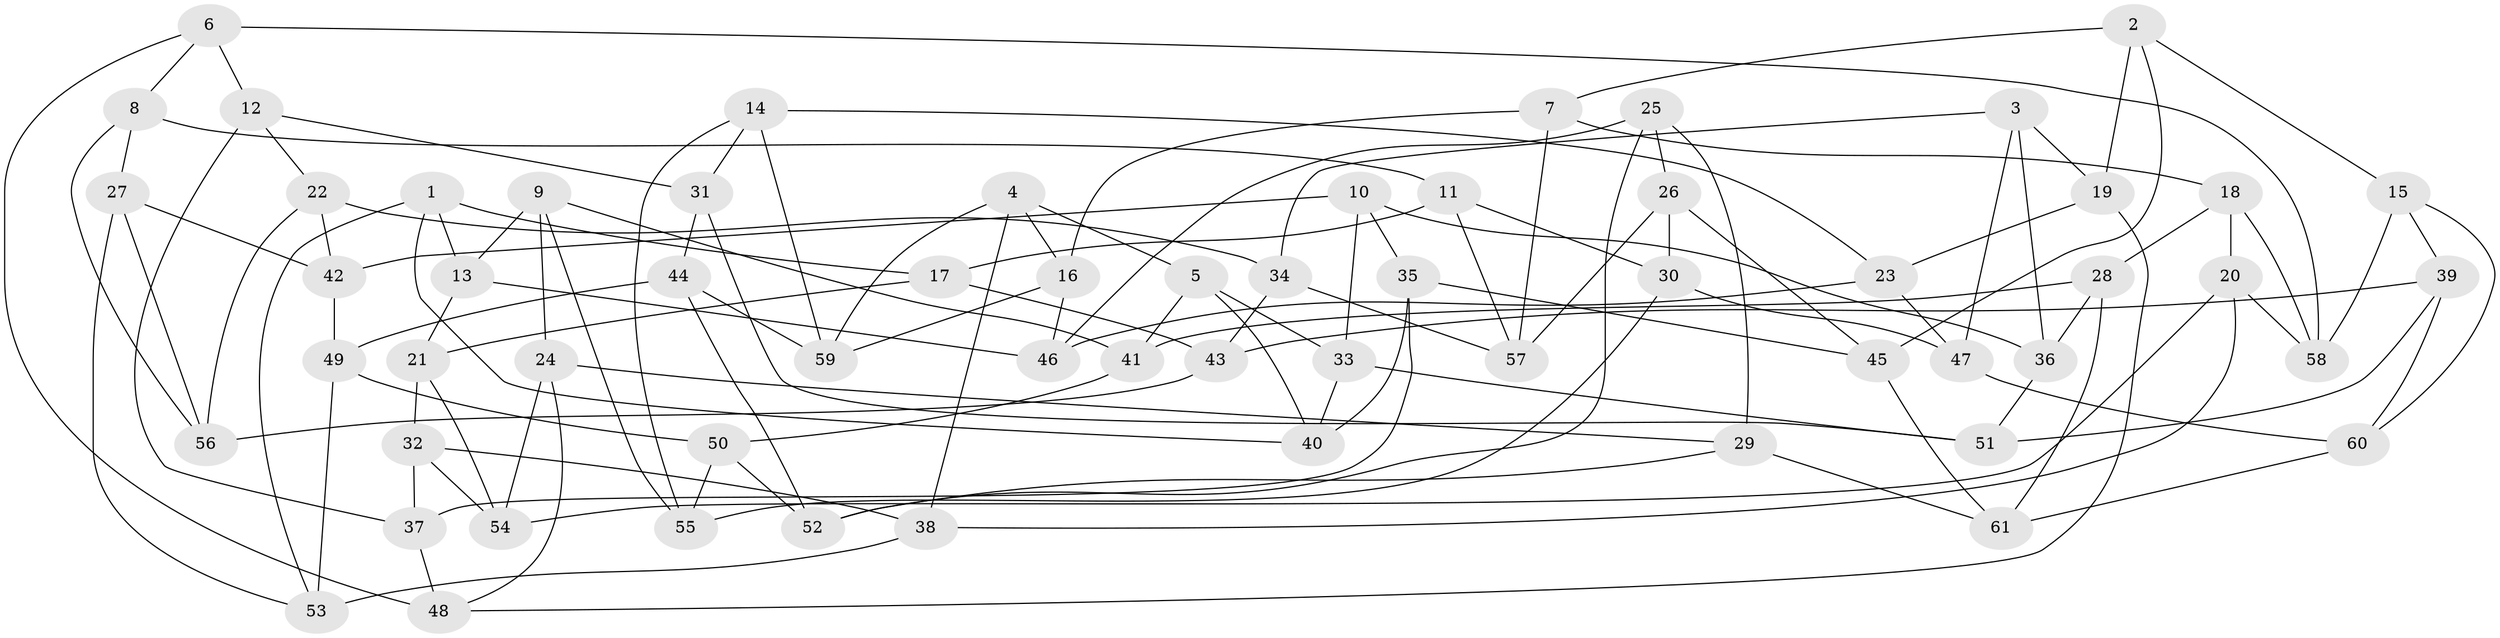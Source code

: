 // coarse degree distribution, {9: 0.16666666666666666, 6: 0.1111111111111111, 8: 0.05555555555555555, 10: 0.1111111111111111, 5: 0.05555555555555555, 7: 0.1111111111111111, 3: 0.1111111111111111, 4: 0.2777777777777778}
// Generated by graph-tools (version 1.1) at 2025/20/03/04/25 18:20:50]
// undirected, 61 vertices, 122 edges
graph export_dot {
graph [start="1"]
  node [color=gray90,style=filled];
  1;
  2;
  3;
  4;
  5;
  6;
  7;
  8;
  9;
  10;
  11;
  12;
  13;
  14;
  15;
  16;
  17;
  18;
  19;
  20;
  21;
  22;
  23;
  24;
  25;
  26;
  27;
  28;
  29;
  30;
  31;
  32;
  33;
  34;
  35;
  36;
  37;
  38;
  39;
  40;
  41;
  42;
  43;
  44;
  45;
  46;
  47;
  48;
  49;
  50;
  51;
  52;
  53;
  54;
  55;
  56;
  57;
  58;
  59;
  60;
  61;
  1 -- 40;
  1 -- 13;
  1 -- 17;
  1 -- 53;
  2 -- 7;
  2 -- 45;
  2 -- 19;
  2 -- 15;
  3 -- 34;
  3 -- 47;
  3 -- 36;
  3 -- 19;
  4 -- 5;
  4 -- 59;
  4 -- 38;
  4 -- 16;
  5 -- 40;
  5 -- 33;
  5 -- 41;
  6 -- 48;
  6 -- 58;
  6 -- 12;
  6 -- 8;
  7 -- 16;
  7 -- 57;
  7 -- 18;
  8 -- 27;
  8 -- 11;
  8 -- 56;
  9 -- 41;
  9 -- 55;
  9 -- 24;
  9 -- 13;
  10 -- 33;
  10 -- 35;
  10 -- 42;
  10 -- 36;
  11 -- 30;
  11 -- 17;
  11 -- 57;
  12 -- 22;
  12 -- 37;
  12 -- 31;
  13 -- 21;
  13 -- 46;
  14 -- 31;
  14 -- 55;
  14 -- 23;
  14 -- 59;
  15 -- 39;
  15 -- 58;
  15 -- 60;
  16 -- 59;
  16 -- 46;
  17 -- 43;
  17 -- 21;
  18 -- 58;
  18 -- 28;
  18 -- 20;
  19 -- 23;
  19 -- 48;
  20 -- 58;
  20 -- 54;
  20 -- 38;
  21 -- 32;
  21 -- 54;
  22 -- 42;
  22 -- 56;
  22 -- 34;
  23 -- 46;
  23 -- 47;
  24 -- 29;
  24 -- 54;
  24 -- 48;
  25 -- 46;
  25 -- 29;
  25 -- 52;
  25 -- 26;
  26 -- 57;
  26 -- 45;
  26 -- 30;
  27 -- 53;
  27 -- 42;
  27 -- 56;
  28 -- 36;
  28 -- 41;
  28 -- 61;
  29 -- 61;
  29 -- 52;
  30 -- 47;
  30 -- 55;
  31 -- 44;
  31 -- 51;
  32 -- 37;
  32 -- 38;
  32 -- 54;
  33 -- 51;
  33 -- 40;
  34 -- 57;
  34 -- 43;
  35 -- 37;
  35 -- 40;
  35 -- 45;
  36 -- 51;
  37 -- 48;
  38 -- 53;
  39 -- 51;
  39 -- 60;
  39 -- 43;
  41 -- 50;
  42 -- 49;
  43 -- 56;
  44 -- 52;
  44 -- 59;
  44 -- 49;
  45 -- 61;
  47 -- 60;
  49 -- 53;
  49 -- 50;
  50 -- 52;
  50 -- 55;
  60 -- 61;
}
